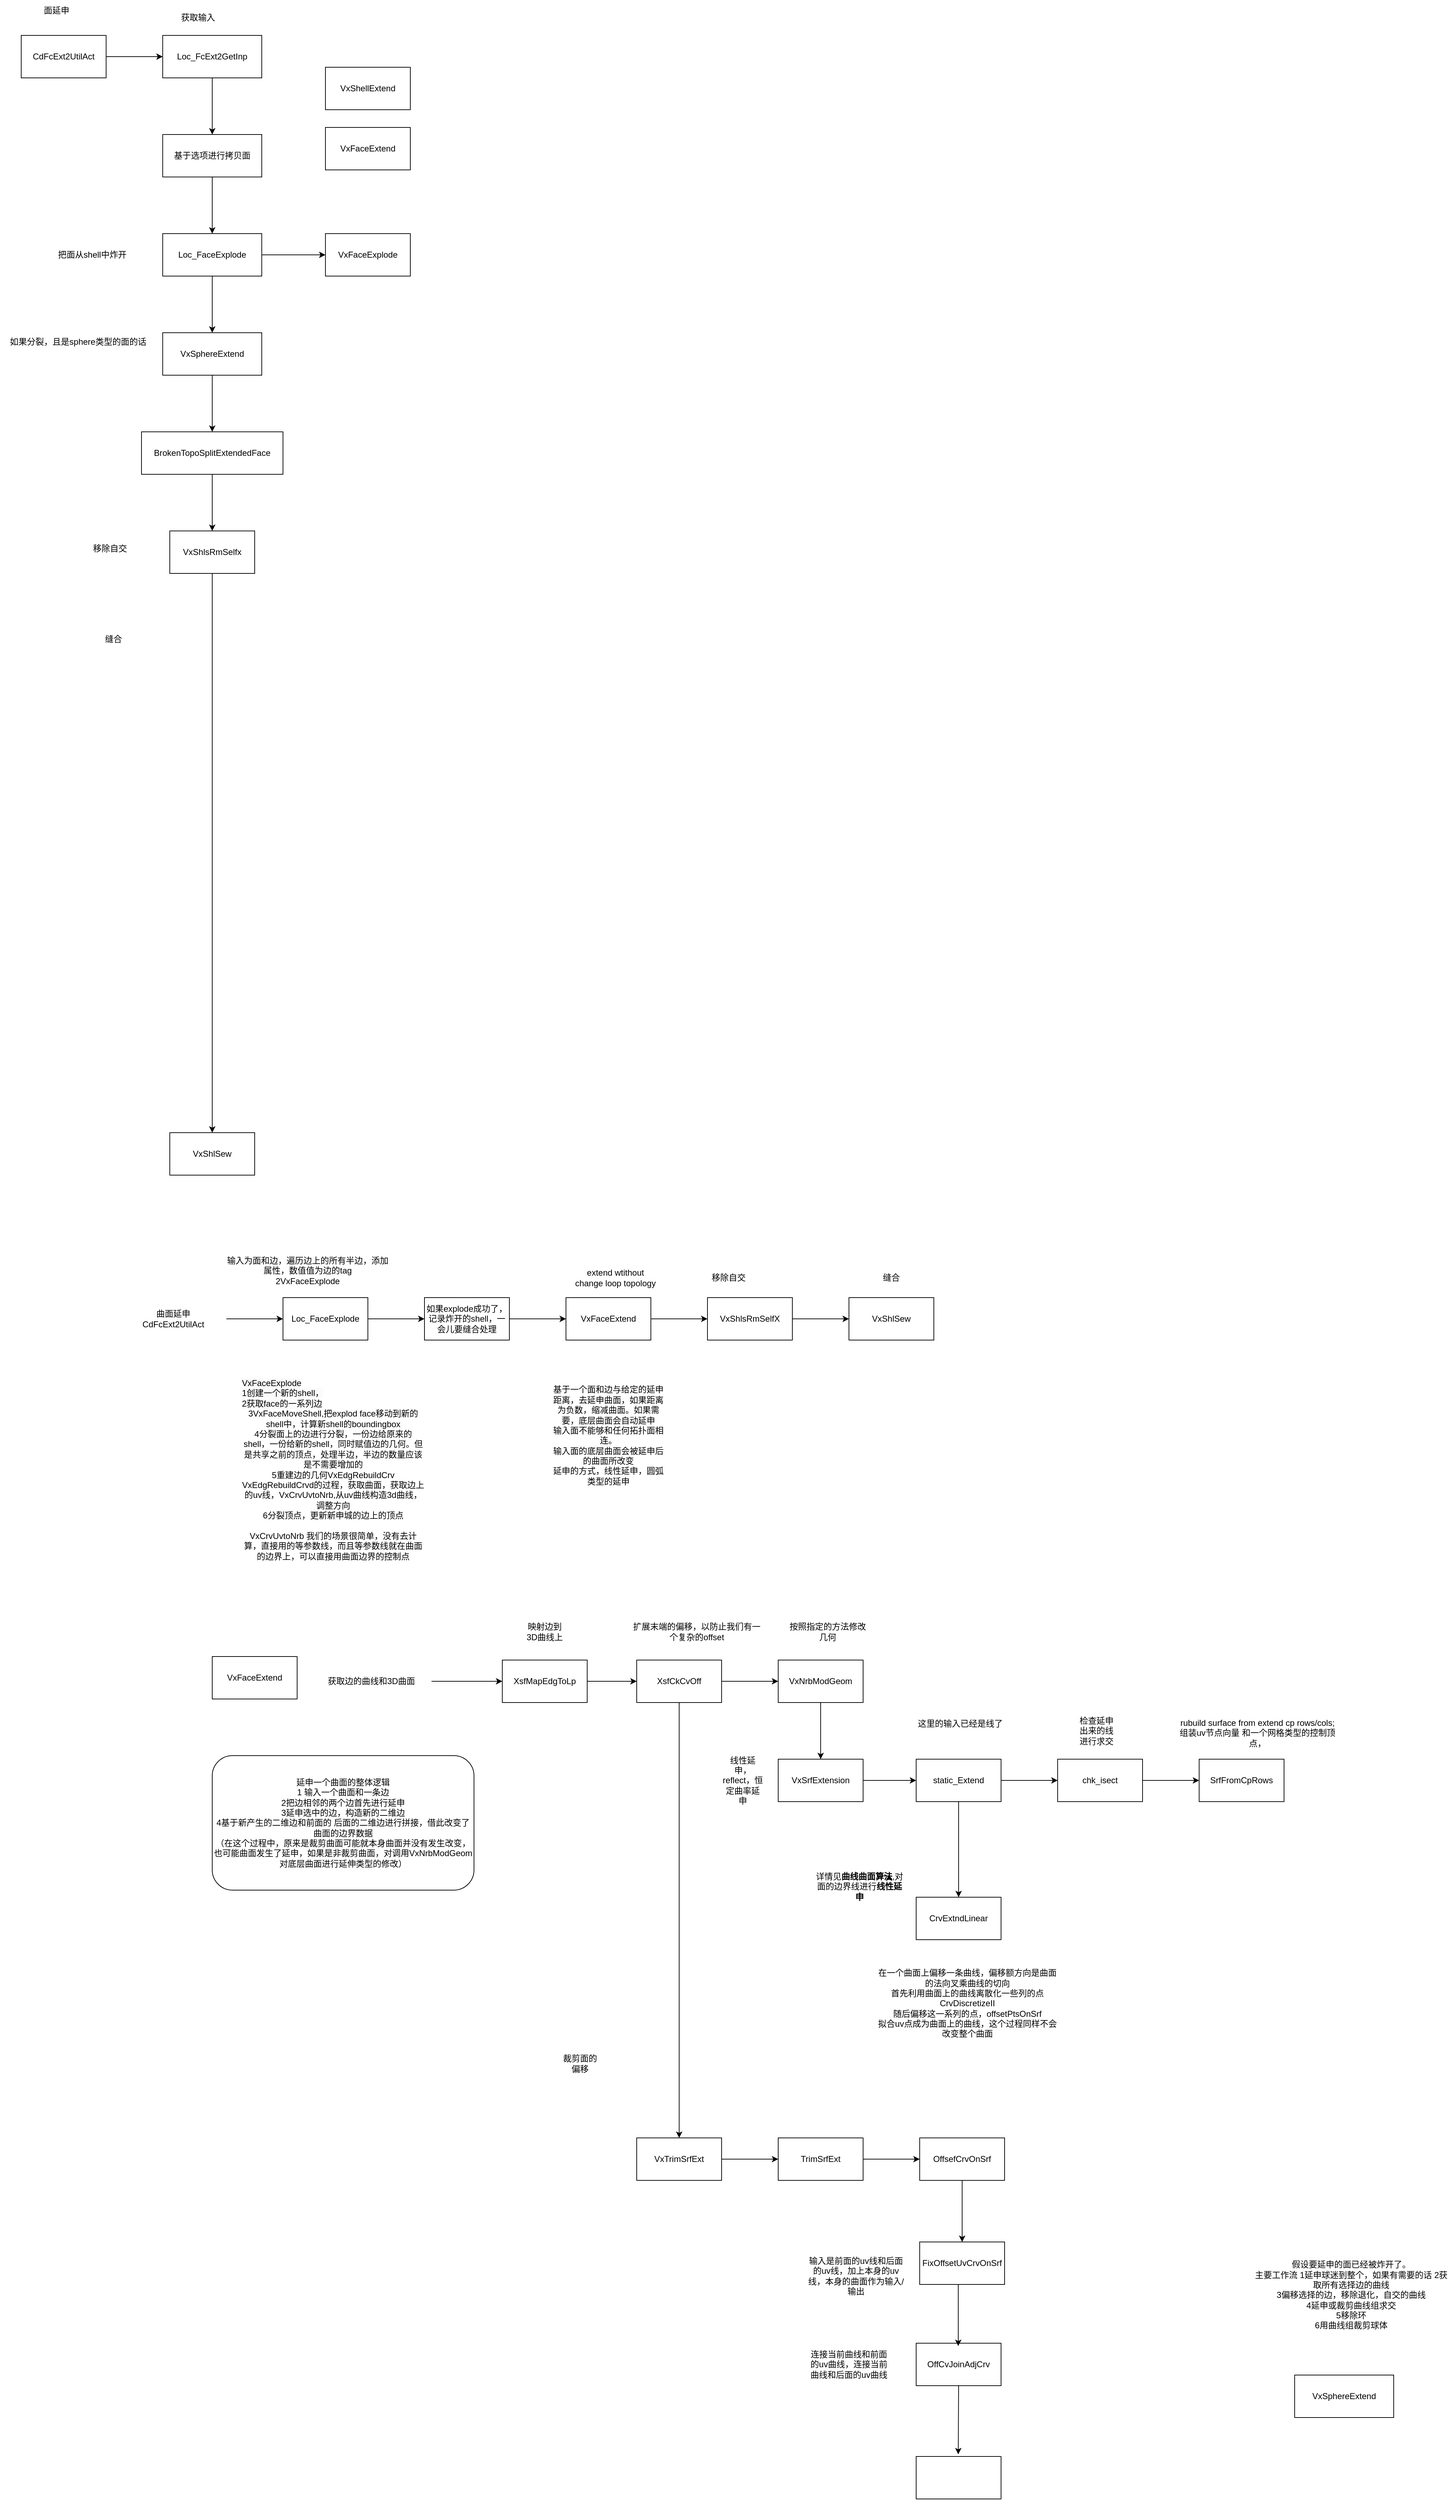 <mxfile version="26.1.1">
  <diagram name="第 1 页" id="YE1NN4_8z4oJuWLOnsad">
    <mxGraphModel dx="930" dy="657" grid="1" gridSize="10" guides="1" tooltips="1" connect="1" arrows="1" fold="1" page="1" pageScale="1" pageWidth="827" pageHeight="1169" math="0" shadow="0">
      <root>
        <mxCell id="0" />
        <mxCell id="1" parent="0" />
        <mxCell id="noKRLqwYjJ5FsBkZodus-4" value="" style="edgeStyle=orthogonalEdgeStyle;rounded=0;orthogonalLoop=1;jettySize=auto;html=1;" parent="1" source="noKRLqwYjJ5FsBkZodus-1" target="noKRLqwYjJ5FsBkZodus-3" edge="1">
          <mxGeometry relative="1" as="geometry" />
        </mxCell>
        <mxCell id="noKRLqwYjJ5FsBkZodus-1" value="CdFcExt2UtilAct" style="rounded=0;whiteSpace=wrap;html=1;" parent="1" vertex="1">
          <mxGeometry x="230" y="510" width="120" height="60" as="geometry" />
        </mxCell>
        <mxCell id="noKRLqwYjJ5FsBkZodus-2" value="面延申" style="text;html=1;align=center;verticalAlign=middle;whiteSpace=wrap;rounded=0;" parent="1" vertex="1">
          <mxGeometry x="250" y="460" width="60" height="30" as="geometry" />
        </mxCell>
        <mxCell id="noKRLqwYjJ5FsBkZodus-7" value="" style="edgeStyle=orthogonalEdgeStyle;rounded=0;orthogonalLoop=1;jettySize=auto;html=1;" parent="1" source="noKRLqwYjJ5FsBkZodus-3" target="noKRLqwYjJ5FsBkZodus-6" edge="1">
          <mxGeometry relative="1" as="geometry" />
        </mxCell>
        <mxCell id="noKRLqwYjJ5FsBkZodus-3" value="Loc_FcExt2GetInp" style="rounded=0;whiteSpace=wrap;html=1;" parent="1" vertex="1">
          <mxGeometry x="430" y="510" width="140" height="60" as="geometry" />
        </mxCell>
        <mxCell id="noKRLqwYjJ5FsBkZodus-5" value="获取输入" style="text;html=1;align=center;verticalAlign=middle;whiteSpace=wrap;rounded=0;" parent="1" vertex="1">
          <mxGeometry x="450" y="470" width="60" height="30" as="geometry" />
        </mxCell>
        <mxCell id="noKRLqwYjJ5FsBkZodus-9" value="" style="edgeStyle=orthogonalEdgeStyle;rounded=0;orthogonalLoop=1;jettySize=auto;html=1;" parent="1" source="noKRLqwYjJ5FsBkZodus-6" target="noKRLqwYjJ5FsBkZodus-8" edge="1">
          <mxGeometry relative="1" as="geometry" />
        </mxCell>
        <mxCell id="noKRLqwYjJ5FsBkZodus-6" value="基于选项进行拷贝面" style="rounded=0;whiteSpace=wrap;html=1;" parent="1" vertex="1">
          <mxGeometry x="430" y="650" width="140" height="60" as="geometry" />
        </mxCell>
        <mxCell id="1p5-gOFzWiG01Fi2R5Ht-2" value="" style="edgeStyle=orthogonalEdgeStyle;rounded=0;orthogonalLoop=1;jettySize=auto;html=1;" parent="1" source="noKRLqwYjJ5FsBkZodus-8" target="1p5-gOFzWiG01Fi2R5Ht-1" edge="1">
          <mxGeometry relative="1" as="geometry" />
        </mxCell>
        <mxCell id="1p5-gOFzWiG01Fi2R5Ht-13" value="" style="edgeStyle=orthogonalEdgeStyle;rounded=0;orthogonalLoop=1;jettySize=auto;html=1;" parent="1" source="noKRLqwYjJ5FsBkZodus-8" target="1p5-gOFzWiG01Fi2R5Ht-12" edge="1">
          <mxGeometry relative="1" as="geometry" />
        </mxCell>
        <mxCell id="noKRLqwYjJ5FsBkZodus-8" value="Loc_FaceExplode" style="rounded=0;whiteSpace=wrap;html=1;" parent="1" vertex="1">
          <mxGeometry x="430" y="790" width="140" height="60" as="geometry" />
        </mxCell>
        <mxCell id="noKRLqwYjJ5FsBkZodus-10" value="把面从shell中炸开" style="text;html=1;align=center;verticalAlign=middle;resizable=0;points=[];autosize=1;strokeColor=none;fillColor=none;" parent="1" vertex="1">
          <mxGeometry x="270" y="805" width="120" height="30" as="geometry" />
        </mxCell>
        <mxCell id="noKRLqwYjJ5FsBkZodus-11" value="VxShellExtend" style="whiteSpace=wrap;html=1;" parent="1" vertex="1">
          <mxGeometry x="660" y="555" width="120" height="60" as="geometry" />
        </mxCell>
        <mxCell id="noKRLqwYjJ5FsBkZodus-12" value="VxFaceExtend" style="whiteSpace=wrap;html=1;" parent="1" vertex="1">
          <mxGeometry x="660" y="640" width="120" height="60" as="geometry" />
        </mxCell>
        <mxCell id="1p5-gOFzWiG01Fi2R5Ht-4" value="" style="edgeStyle=orthogonalEdgeStyle;rounded=0;orthogonalLoop=1;jettySize=auto;html=1;" parent="1" source="1p5-gOFzWiG01Fi2R5Ht-1" target="1p5-gOFzWiG01Fi2R5Ht-3" edge="1">
          <mxGeometry relative="1" as="geometry" />
        </mxCell>
        <mxCell id="1p5-gOFzWiG01Fi2R5Ht-1" value="VxSphereExtend" style="rounded=0;whiteSpace=wrap;html=1;" parent="1" vertex="1">
          <mxGeometry x="430" y="930" width="140" height="60" as="geometry" />
        </mxCell>
        <mxCell id="1p5-gOFzWiG01Fi2R5Ht-6" value="" style="edgeStyle=orthogonalEdgeStyle;rounded=0;orthogonalLoop=1;jettySize=auto;html=1;" parent="1" source="1p5-gOFzWiG01Fi2R5Ht-3" target="1p5-gOFzWiG01Fi2R5Ht-5" edge="1">
          <mxGeometry relative="1" as="geometry" />
        </mxCell>
        <mxCell id="1p5-gOFzWiG01Fi2R5Ht-3" value="BrokenTopoSplitExtendedFace" style="rounded=0;whiteSpace=wrap;html=1;" parent="1" vertex="1">
          <mxGeometry x="400" y="1070" width="200" height="60" as="geometry" />
        </mxCell>
        <mxCell id="1p5-gOFzWiG01Fi2R5Ht-9" value="" style="edgeStyle=orthogonalEdgeStyle;rounded=0;orthogonalLoop=1;jettySize=auto;html=1;" parent="1" source="1p5-gOFzWiG01Fi2R5Ht-5" target="1p5-gOFzWiG01Fi2R5Ht-8" edge="1">
          <mxGeometry relative="1" as="geometry" />
        </mxCell>
        <mxCell id="1p5-gOFzWiG01Fi2R5Ht-5" value="VxShlsRmSelfx" style="rounded=0;whiteSpace=wrap;html=1;" parent="1" vertex="1">
          <mxGeometry x="440" y="1210" width="120" height="60" as="geometry" />
        </mxCell>
        <mxCell id="1p5-gOFzWiG01Fi2R5Ht-7" value="移除自交" style="text;html=1;align=center;verticalAlign=middle;resizable=0;points=[];autosize=1;strokeColor=none;fillColor=none;" parent="1" vertex="1">
          <mxGeometry x="320" y="1220" width="70" height="30" as="geometry" />
        </mxCell>
        <mxCell id="1p5-gOFzWiG01Fi2R5Ht-8" value="VxShlSew" style="rounded=0;whiteSpace=wrap;html=1;" parent="1" vertex="1">
          <mxGeometry x="440" y="2060" width="120" height="60" as="geometry" />
        </mxCell>
        <mxCell id="1p5-gOFzWiG01Fi2R5Ht-10" value="缝合" style="text;html=1;align=center;verticalAlign=middle;resizable=0;points=[];autosize=1;strokeColor=none;fillColor=none;" parent="1" vertex="1">
          <mxGeometry x="335" y="1348" width="50" height="30" as="geometry" />
        </mxCell>
        <mxCell id="1p5-gOFzWiG01Fi2R5Ht-11" value="如果分裂，且是sphere类型的面的话" style="text;html=1;align=center;verticalAlign=middle;resizable=0;points=[];autosize=1;strokeColor=none;fillColor=none;" parent="1" vertex="1">
          <mxGeometry x="200" y="928" width="220" height="30" as="geometry" />
        </mxCell>
        <mxCell id="1p5-gOFzWiG01Fi2R5Ht-12" value="VxFaceExplode" style="whiteSpace=wrap;html=1;rounded=0;" parent="1" vertex="1">
          <mxGeometry x="660" y="790" width="120" height="60" as="geometry" />
        </mxCell>
        <mxCell id="1p5-gOFzWiG01Fi2R5Ht-14" value="" style="edgeStyle=orthogonalEdgeStyle;rounded=0;orthogonalLoop=1;jettySize=auto;html=1;" parent="1" source="1p5-gOFzWiG01Fi2R5Ht-15" target="1p5-gOFzWiG01Fi2R5Ht-18" edge="1">
          <mxGeometry relative="1" as="geometry" />
        </mxCell>
        <mxCell id="1p5-gOFzWiG01Fi2R5Ht-15" value="曲面延申&lt;div&gt;CdFcExt2UtilAct&lt;/div&gt;" style="text;html=1;align=center;verticalAlign=middle;whiteSpace=wrap;rounded=0;" parent="1" vertex="1">
          <mxGeometry x="370" y="2308" width="150" height="30" as="geometry" />
        </mxCell>
        <mxCell id="1p5-gOFzWiG01Fi2R5Ht-17" value="" style="edgeStyle=orthogonalEdgeStyle;rounded=0;orthogonalLoop=1;jettySize=auto;html=1;" parent="1" source="1p5-gOFzWiG01Fi2R5Ht-18" target="1p5-gOFzWiG01Fi2R5Ht-22" edge="1">
          <mxGeometry relative="1" as="geometry" />
        </mxCell>
        <mxCell id="1p5-gOFzWiG01Fi2R5Ht-18" value="Loc_FaceExplode" style="whiteSpace=wrap;html=1;" parent="1" vertex="1">
          <mxGeometry x="600" y="2293" width="120" height="60" as="geometry" />
        </mxCell>
        <mxCell id="1p5-gOFzWiG01Fi2R5Ht-19" value="输入为面和边，遍历边上的所有半边，添加属性，数值值为边的tag&lt;div&gt;2VxFaceExplode&lt;/div&gt;" style="text;html=1;align=center;verticalAlign=middle;whiteSpace=wrap;rounded=0;" parent="1" vertex="1">
          <mxGeometry x="520" y="2240" width="230" height="30" as="geometry" />
        </mxCell>
        <mxCell id="1p5-gOFzWiG01Fi2R5Ht-20" value="&lt;span style=&quot;color: rgb(0, 0, 0); font-family: Helvetica; font-size: 12px; font-style: normal; font-variant-ligatures: normal; font-variant-caps: normal; font-weight: 400; letter-spacing: normal; orphans: 2; text-align: center; text-indent: 0px; text-transform: none; widows: 2; word-spacing: 0px; -webkit-text-stroke-width: 0px; white-space: normal; background-color: rgb(251, 251, 251); text-decoration-thickness: initial; text-decoration-style: initial; text-decoration-color: initial; float: none; display: inline !important;&quot;&gt;VxFaceExplode&lt;/span&gt;&lt;div&gt;&lt;span style=&quot;color: rgb(0, 0, 0); font-family: Helvetica; font-size: 12px; font-style: normal; font-variant-ligatures: normal; font-variant-caps: normal; font-weight: 400; letter-spacing: normal; orphans: 2; text-align: center; text-indent: 0px; text-transform: none; widows: 2; word-spacing: 0px; -webkit-text-stroke-width: 0px; white-space: normal; background-color: rgb(251, 251, 251); text-decoration-thickness: initial; text-decoration-style: initial; text-decoration-color: initial; float: none; display: inline !important;&quot;&gt;1创建一个新的shell，&lt;/span&gt;&lt;/div&gt;&lt;div&gt;&lt;span style=&quot;color: rgb(0, 0, 0); font-family: Helvetica; font-size: 12px; font-style: normal; font-variant-ligatures: normal; font-variant-caps: normal; font-weight: 400; letter-spacing: normal; orphans: 2; text-align: center; text-indent: 0px; text-transform: none; widows: 2; word-spacing: 0px; -webkit-text-stroke-width: 0px; white-space: normal; background-color: rgb(251, 251, 251); text-decoration-thickness: initial; text-decoration-style: initial; text-decoration-color: initial; float: none; display: inline !important;&quot;&gt;2获取face的一系列边&lt;/span&gt;&lt;/div&gt;&lt;div style=&quot;text-align: center;&quot;&gt;3VxFaceMoveShell,把explod face移动到新的shell中，计算新shell的boundingbox&lt;/div&gt;&lt;div style=&quot;text-align: center;&quot;&gt;4分裂面上的边进行分裂，一份边给原来的shell，一份给新的shell，同时赋值边的几何。但是共享之前的顶点，处理半边，半边的数量应该是不需要增加的&lt;/div&gt;&lt;div style=&quot;text-align: center;&quot;&gt;5重建边的几何VxEdgRebuildCrv&lt;/div&gt;&lt;div style=&quot;text-align: center;&quot;&gt;VxEdgRebuildCrvd的过程，获取曲面，获取边上的uv线，VxCrvUvtoNrb,从uv曲线构造3d曲线，调整方向&lt;/div&gt;&lt;div style=&quot;text-align: center;&quot;&gt;6分裂顶点，更新新申城的边上的顶点&lt;/div&gt;&lt;div style=&quot;text-align: center;&quot;&gt;&lt;br&gt;&lt;/div&gt;&lt;div style=&quot;text-align: center;&quot;&gt;VxCrvUvtoNrb 我们的场景很简单，没有去计算，直接用的等参数线，而且等参数线就在曲面的边界上，可以直接用曲面边界的控制点&lt;/div&gt;" style="text;whiteSpace=wrap;html=1;fillColor=default;" parent="1" vertex="1">
          <mxGeometry x="540" y="2400" width="260" height="260" as="geometry" />
        </mxCell>
        <mxCell id="1p5-gOFzWiG01Fi2R5Ht-21" value="" style="edgeStyle=orthogonalEdgeStyle;rounded=0;orthogonalLoop=1;jettySize=auto;html=1;" parent="1" source="1p5-gOFzWiG01Fi2R5Ht-22" target="1p5-gOFzWiG01Fi2R5Ht-24" edge="1">
          <mxGeometry relative="1" as="geometry" />
        </mxCell>
        <mxCell id="1p5-gOFzWiG01Fi2R5Ht-22" value="如果explode成功了，记录炸开的shell，一会儿要缝合处理" style="whiteSpace=wrap;html=1;" parent="1" vertex="1">
          <mxGeometry x="800" y="2293" width="120" height="60" as="geometry" />
        </mxCell>
        <mxCell id="1p5-gOFzWiG01Fi2R5Ht-23" value="" style="edgeStyle=orthogonalEdgeStyle;rounded=0;orthogonalLoop=1;jettySize=auto;html=1;" parent="1" source="1p5-gOFzWiG01Fi2R5Ht-24" target="1p5-gOFzWiG01Fi2R5Ht-28" edge="1">
          <mxGeometry relative="1" as="geometry" />
        </mxCell>
        <mxCell id="1p5-gOFzWiG01Fi2R5Ht-24" value="VxFaceExtend" style="whiteSpace=wrap;html=1;" parent="1" vertex="1">
          <mxGeometry x="1000" y="2293" width="120" height="60" as="geometry" />
        </mxCell>
        <mxCell id="1p5-gOFzWiG01Fi2R5Ht-25" value="extend wtithout change loop topology" style="text;html=1;align=center;verticalAlign=middle;whiteSpace=wrap;rounded=0;" parent="1" vertex="1">
          <mxGeometry x="1010" y="2250" width="120" height="30" as="geometry" />
        </mxCell>
        <mxCell id="1p5-gOFzWiG01Fi2R5Ht-26" value="基于一个面和边与给定的延申距离，去延申曲面，如果距离为负数，缩减曲面。如果需要，底层曲面会自动延申&lt;div&gt;输入面不能够和任何拓扑面相连。&lt;/div&gt;&lt;div&gt;输入面的底层曲面会被延申后的曲面所改变&lt;/div&gt;&lt;div&gt;延申的方式，线性延申，圆弧类型的延申&lt;/div&gt;&lt;div&gt;&lt;br&gt;&lt;/div&gt;" style="text;html=1;align=center;verticalAlign=middle;whiteSpace=wrap;rounded=0;fillColor=default;" parent="1" vertex="1">
          <mxGeometry x="980" y="2420" width="160" height="150" as="geometry" />
        </mxCell>
        <mxCell id="1p5-gOFzWiG01Fi2R5Ht-27" value="" style="edgeStyle=orthogonalEdgeStyle;rounded=0;orthogonalLoop=1;jettySize=auto;html=1;" parent="1" source="1p5-gOFzWiG01Fi2R5Ht-28" target="1p5-gOFzWiG01Fi2R5Ht-30" edge="1">
          <mxGeometry relative="1" as="geometry" />
        </mxCell>
        <mxCell id="1p5-gOFzWiG01Fi2R5Ht-28" value="VxShlsRmSelfX" style="whiteSpace=wrap;html=1;" parent="1" vertex="1">
          <mxGeometry x="1200" y="2293" width="120" height="60" as="geometry" />
        </mxCell>
        <mxCell id="1p5-gOFzWiG01Fi2R5Ht-29" value="移除自交" style="text;html=1;align=center;verticalAlign=middle;whiteSpace=wrap;rounded=0;" parent="1" vertex="1">
          <mxGeometry x="1200" y="2250" width="60" height="30" as="geometry" />
        </mxCell>
        <mxCell id="1p5-gOFzWiG01Fi2R5Ht-30" value="VxShlSew" style="whiteSpace=wrap;html=1;" parent="1" vertex="1">
          <mxGeometry x="1400" y="2293" width="120" height="60" as="geometry" />
        </mxCell>
        <mxCell id="1p5-gOFzWiG01Fi2R5Ht-31" value="缝合" style="text;html=1;align=center;verticalAlign=middle;whiteSpace=wrap;rounded=0;" parent="1" vertex="1">
          <mxGeometry x="1430" y="2250" width="60" height="30" as="geometry" />
        </mxCell>
        <mxCell id="1p5-gOFzWiG01Fi2R5Ht-32" value="VxFaceExtend" style="whiteSpace=wrap;html=1;" parent="1" vertex="1">
          <mxGeometry x="500" y="2800" width="120" height="60" as="geometry" />
        </mxCell>
        <mxCell id="1p5-gOFzWiG01Fi2R5Ht-33" value="" style="edgeStyle=orthogonalEdgeStyle;rounded=0;orthogonalLoop=1;jettySize=auto;html=1;" parent="1" source="1p5-gOFzWiG01Fi2R5Ht-34" target="1p5-gOFzWiG01Fi2R5Ht-36" edge="1">
          <mxGeometry relative="1" as="geometry" />
        </mxCell>
        <mxCell id="1p5-gOFzWiG01Fi2R5Ht-34" value="获取边的曲线和3D曲面" style="text;html=1;align=center;verticalAlign=middle;whiteSpace=wrap;rounded=0;" parent="1" vertex="1">
          <mxGeometry x="640" y="2820" width="170" height="30" as="geometry" />
        </mxCell>
        <mxCell id="1p5-gOFzWiG01Fi2R5Ht-35" value="" style="edgeStyle=orthogonalEdgeStyle;rounded=0;orthogonalLoop=1;jettySize=auto;html=1;" parent="1" source="1p5-gOFzWiG01Fi2R5Ht-36" target="1p5-gOFzWiG01Fi2R5Ht-40" edge="1">
          <mxGeometry relative="1" as="geometry" />
        </mxCell>
        <mxCell id="1p5-gOFzWiG01Fi2R5Ht-36" value="XsfMapEdgToLp" style="rounded=0;whiteSpace=wrap;html=1;" parent="1" vertex="1">
          <mxGeometry x="910" y="2805" width="120" height="60" as="geometry" />
        </mxCell>
        <mxCell id="1p5-gOFzWiG01Fi2R5Ht-37" value="映射边到3D曲线上" style="text;html=1;align=center;verticalAlign=middle;whiteSpace=wrap;rounded=0;" parent="1" vertex="1">
          <mxGeometry x="940" y="2750" width="60" height="30" as="geometry" />
        </mxCell>
        <mxCell id="1p5-gOFzWiG01Fi2R5Ht-38" value="" style="edgeStyle=orthogonalEdgeStyle;rounded=0;orthogonalLoop=1;jettySize=auto;html=1;" parent="1" source="1p5-gOFzWiG01Fi2R5Ht-40" target="1p5-gOFzWiG01Fi2R5Ht-43" edge="1">
          <mxGeometry relative="1" as="geometry" />
        </mxCell>
        <mxCell id="1p5-gOFzWiG01Fi2R5Ht-39" value="" style="edgeStyle=orthogonalEdgeStyle;rounded=0;orthogonalLoop=1;jettySize=auto;html=1;" parent="1" source="1p5-gOFzWiG01Fi2R5Ht-40" target="1p5-gOFzWiG01Fi2R5Ht-59" edge="1">
          <mxGeometry relative="1" as="geometry" />
        </mxCell>
        <mxCell id="1p5-gOFzWiG01Fi2R5Ht-40" value="XsfCkCvOff" style="rounded=0;whiteSpace=wrap;html=1;" parent="1" vertex="1">
          <mxGeometry x="1100" y="2805" width="120" height="60" as="geometry" />
        </mxCell>
        <mxCell id="1p5-gOFzWiG01Fi2R5Ht-41" value="扩展末端的偏移，以防止我们有一个复杂的offset" style="text;html=1;align=center;verticalAlign=middle;whiteSpace=wrap;rounded=0;" parent="1" vertex="1">
          <mxGeometry x="1090" y="2750" width="190" height="30" as="geometry" />
        </mxCell>
        <mxCell id="1p5-gOFzWiG01Fi2R5Ht-42" value="" style="edgeStyle=orthogonalEdgeStyle;rounded=0;orthogonalLoop=1;jettySize=auto;html=1;" parent="1" source="1p5-gOFzWiG01Fi2R5Ht-43" target="1p5-gOFzWiG01Fi2R5Ht-46" edge="1">
          <mxGeometry relative="1" as="geometry" />
        </mxCell>
        <mxCell id="1p5-gOFzWiG01Fi2R5Ht-43" value="VxNrbModGeom" style="whiteSpace=wrap;html=1;rounded=0;" parent="1" vertex="1">
          <mxGeometry x="1300" y="2805" width="120" height="60" as="geometry" />
        </mxCell>
        <mxCell id="1p5-gOFzWiG01Fi2R5Ht-44" value="按照指定的方法修改几何" style="text;html=1;align=center;verticalAlign=middle;whiteSpace=wrap;rounded=0;" parent="1" vertex="1">
          <mxGeometry x="1310" y="2750" width="120" height="30" as="geometry" />
        </mxCell>
        <mxCell id="1p5-gOFzWiG01Fi2R5Ht-45" value="" style="edgeStyle=orthogonalEdgeStyle;rounded=0;orthogonalLoop=1;jettySize=auto;html=1;" parent="1" source="1p5-gOFzWiG01Fi2R5Ht-46" target="1p5-gOFzWiG01Fi2R5Ht-50" edge="1">
          <mxGeometry relative="1" as="geometry" />
        </mxCell>
        <mxCell id="1p5-gOFzWiG01Fi2R5Ht-46" value="VxSrfExtension" style="rounded=0;whiteSpace=wrap;html=1;" parent="1" vertex="1">
          <mxGeometry x="1300" y="2945" width="120" height="60" as="geometry" />
        </mxCell>
        <mxCell id="1p5-gOFzWiG01Fi2R5Ht-47" value="线性延申，reflect，恒定曲率延申" style="text;html=1;align=center;verticalAlign=middle;whiteSpace=wrap;rounded=0;" parent="1" vertex="1">
          <mxGeometry x="1220" y="2960" width="60" height="30" as="geometry" />
        </mxCell>
        <mxCell id="1p5-gOFzWiG01Fi2R5Ht-48" value="" style="edgeStyle=orthogonalEdgeStyle;rounded=0;orthogonalLoop=1;jettySize=auto;html=1;" parent="1" source="1p5-gOFzWiG01Fi2R5Ht-50" target="1p5-gOFzWiG01Fi2R5Ht-51" edge="1">
          <mxGeometry relative="1" as="geometry" />
        </mxCell>
        <mxCell id="1p5-gOFzWiG01Fi2R5Ht-49" value="" style="edgeStyle=orthogonalEdgeStyle;rounded=0;orthogonalLoop=1;jettySize=auto;html=1;" parent="1" source="1p5-gOFzWiG01Fi2R5Ht-50" target="1p5-gOFzWiG01Fi2R5Ht-54" edge="1">
          <mxGeometry relative="1" as="geometry" />
        </mxCell>
        <mxCell id="1p5-gOFzWiG01Fi2R5Ht-50" value="static_Extend" style="rounded=0;whiteSpace=wrap;html=1;" parent="1" vertex="1">
          <mxGeometry x="1495" y="2945" width="120" height="60" as="geometry" />
        </mxCell>
        <mxCell id="1p5-gOFzWiG01Fi2R5Ht-51" value="CrvExtndLinear" style="whiteSpace=wrap;html=1;rounded=0;" parent="1" vertex="1">
          <mxGeometry x="1495" y="3140" width="120" height="60" as="geometry" />
        </mxCell>
        <mxCell id="1p5-gOFzWiG01Fi2R5Ht-52" value="详情见&lt;b&gt;曲线曲面算法&lt;/b&gt;,对面的边界线进行&lt;b&gt;线性延申&lt;/b&gt;" style="text;html=1;align=center;verticalAlign=middle;whiteSpace=wrap;rounded=0;" parent="1" vertex="1">
          <mxGeometry x="1350" y="3110" width="130" height="30" as="geometry" />
        </mxCell>
        <mxCell id="1p5-gOFzWiG01Fi2R5Ht-53" value="" style="edgeStyle=orthogonalEdgeStyle;rounded=0;orthogonalLoop=1;jettySize=auto;html=1;" parent="1" source="1p5-gOFzWiG01Fi2R5Ht-54" target="1p5-gOFzWiG01Fi2R5Ht-56" edge="1">
          <mxGeometry relative="1" as="geometry" />
        </mxCell>
        <mxCell id="1p5-gOFzWiG01Fi2R5Ht-54" value="chk_isect" style="whiteSpace=wrap;html=1;rounded=0;" parent="1" vertex="1">
          <mxGeometry x="1695" y="2945" width="120" height="60" as="geometry" />
        </mxCell>
        <mxCell id="1p5-gOFzWiG01Fi2R5Ht-55" value="检查延申出来的线进行求交" style="text;html=1;align=center;verticalAlign=middle;whiteSpace=wrap;rounded=0;" parent="1" vertex="1">
          <mxGeometry x="1720" y="2890" width="60" height="30" as="geometry" />
        </mxCell>
        <mxCell id="1p5-gOFzWiG01Fi2R5Ht-56" value="SrfFromCpRows" style="whiteSpace=wrap;html=1;rounded=0;" parent="1" vertex="1">
          <mxGeometry x="1895" y="2945" width="120" height="60" as="geometry" />
        </mxCell>
        <mxCell id="1p5-gOFzWiG01Fi2R5Ht-57" value="rubuild surface from extend cp rows/cols;&lt;div&gt;组装uv节点向量 和一个网格类型的控制顶点，&lt;/div&gt;" style="text;html=1;align=center;verticalAlign=middle;whiteSpace=wrap;rounded=0;" parent="1" vertex="1">
          <mxGeometry x="1860" y="2893" width="235" height="30" as="geometry" />
        </mxCell>
        <mxCell id="1p5-gOFzWiG01Fi2R5Ht-58" value="" style="edgeStyle=orthogonalEdgeStyle;rounded=0;orthogonalLoop=1;jettySize=auto;html=1;" parent="1" source="1p5-gOFzWiG01Fi2R5Ht-59" target="1p5-gOFzWiG01Fi2R5Ht-62" edge="1">
          <mxGeometry relative="1" as="geometry" />
        </mxCell>
        <mxCell id="1p5-gOFzWiG01Fi2R5Ht-59" value="VxTrimSrfExt" style="rounded=0;whiteSpace=wrap;html=1;" parent="1" vertex="1">
          <mxGeometry x="1100" y="3480" width="120" height="60" as="geometry" />
        </mxCell>
        <mxCell id="1p5-gOFzWiG01Fi2R5Ht-60" value="裁剪面的偏移" style="text;html=1;align=center;verticalAlign=middle;whiteSpace=wrap;rounded=0;" parent="1" vertex="1">
          <mxGeometry x="990" y="3360" width="60" height="30" as="geometry" />
        </mxCell>
        <mxCell id="1p5-gOFzWiG01Fi2R5Ht-61" value="" style="edgeStyle=orthogonalEdgeStyle;rounded=0;orthogonalLoop=1;jettySize=auto;html=1;" parent="1" source="1p5-gOFzWiG01Fi2R5Ht-62" target="1p5-gOFzWiG01Fi2R5Ht-63" edge="1">
          <mxGeometry relative="1" as="geometry" />
        </mxCell>
        <mxCell id="1p5-gOFzWiG01Fi2R5Ht-62" value="TrimSrfExt" style="whiteSpace=wrap;html=1;rounded=0;" parent="1" vertex="1">
          <mxGeometry x="1300" y="3480" width="120" height="60" as="geometry" />
        </mxCell>
        <mxCell id="1p5-gOFzWiG01Fi2R5Ht-63" value="OffsefCrvOnSrf" style="whiteSpace=wrap;html=1;rounded=0;" parent="1" vertex="1">
          <mxGeometry x="1500" y="3480" width="120" height="60" as="geometry" />
        </mxCell>
        <mxCell id="1p5-gOFzWiG01Fi2R5Ht-64" value="在一个曲面上偏移一条曲线，偏移额方向是曲面的法向叉乘曲线的切向&lt;div&gt;首先利用曲面上的曲线离散化一些列的点CrvDiscretizeII&lt;/div&gt;&lt;div&gt;随后偏移这一系列的点，offsetPtsOnSrf&lt;/div&gt;&lt;div&gt;拟合uv点成为曲面上的曲线，这个过程同样不会改变整个曲面&lt;/div&gt;" style="text;html=1;align=center;verticalAlign=middle;whiteSpace=wrap;rounded=0;" parent="1" vertex="1">
          <mxGeometry x="1440" y="3240" width="255" height="100" as="geometry" />
        </mxCell>
        <mxCell id="1p5-gOFzWiG01Fi2R5Ht-65" value="" style="endArrow=classic;html=1;rounded=0;entryX=0.5;entryY=0;entryDx=0;entryDy=0;" parent="1" target="1p5-gOFzWiG01Fi2R5Ht-66" edge="1">
          <mxGeometry width="50" height="50" relative="1" as="geometry">
            <mxPoint x="1560" y="3540" as="sourcePoint" />
            <mxPoint x="1550" y="3620" as="targetPoint" />
          </mxGeometry>
        </mxCell>
        <mxCell id="1p5-gOFzWiG01Fi2R5Ht-66" value="FixOffsetUvCrvOnSrf" style="rounded=0;whiteSpace=wrap;html=1;" parent="1" vertex="1">
          <mxGeometry x="1500" y="3627" width="120" height="60" as="geometry" />
        </mxCell>
        <mxCell id="1p5-gOFzWiG01Fi2R5Ht-67" value="输入是前面的uv线和后面的uv线，加上本身的uv线，本身的曲面作为输入/输出" style="text;html=1;align=center;verticalAlign=middle;whiteSpace=wrap;rounded=0;" parent="1" vertex="1">
          <mxGeometry x="1340" y="3650" width="140" height="50" as="geometry" />
        </mxCell>
        <mxCell id="1p5-gOFzWiG01Fi2R5Ht-68" value="OffCvJoinAdjCrv" style="rounded=0;whiteSpace=wrap;html=1;" parent="1" vertex="1">
          <mxGeometry x="1495" y="3770" width="120" height="60" as="geometry" />
        </mxCell>
        <mxCell id="1p5-gOFzWiG01Fi2R5Ht-69" value="" style="rounded=0;whiteSpace=wrap;html=1;" parent="1" vertex="1">
          <mxGeometry x="1495" y="3930" width="120" height="60" as="geometry" />
        </mxCell>
        <mxCell id="1p5-gOFzWiG01Fi2R5Ht-70" value="" style="endArrow=classic;html=1;rounded=0;entryX=0.5;entryY=0;entryDx=0;entryDy=0;" parent="1" edge="1">
          <mxGeometry width="50" height="50" relative="1" as="geometry">
            <mxPoint x="1554.5" y="3687" as="sourcePoint" />
            <mxPoint x="1554.5" y="3774" as="targetPoint" />
          </mxGeometry>
        </mxCell>
        <mxCell id="1p5-gOFzWiG01Fi2R5Ht-71" value="" style="endArrow=classic;html=1;rounded=0;entryX=0.5;entryY=0;entryDx=0;entryDy=0;exitX=0.5;exitY=1;exitDx=0;exitDy=0;" parent="1" source="1p5-gOFzWiG01Fi2R5Ht-68" edge="1">
          <mxGeometry width="50" height="50" relative="1" as="geometry">
            <mxPoint x="1554.5" y="3840" as="sourcePoint" />
            <mxPoint x="1554.5" y="3927" as="targetPoint" />
          </mxGeometry>
        </mxCell>
        <mxCell id="1p5-gOFzWiG01Fi2R5Ht-72" value="连接当前曲线和前面的uv曲线，连接当前曲线和后面的uv曲线" style="text;html=1;align=center;verticalAlign=middle;whiteSpace=wrap;rounded=0;" parent="1" vertex="1">
          <mxGeometry x="1340" y="3785" width="120" height="30" as="geometry" />
        </mxCell>
        <mxCell id="1p5-gOFzWiG01Fi2R5Ht-73" value="延申一个曲面的整体逻辑&lt;div&gt;1 输入一个曲面和一条边&lt;/div&gt;&lt;div&gt;2把边相邻的两个边首先进行延申&lt;/div&gt;&lt;div&gt;3延申选中的边，构造新的二维边&lt;/div&gt;&lt;div&gt;4基于新产生的二维边和前面的 后面的二维边进行拼接，借此改变了曲面的边界数据&lt;/div&gt;&lt;div&gt;（在这个过程中，原来是裁剪曲面可能就本身曲面并没有发生改变，也可能曲面发生了延申，如果是非裁剪曲面，对调用VxNrbModGeom 对底层曲面进行延伸类型的修改）&lt;/div&gt;" style="rounded=1;whiteSpace=wrap;html=1;" parent="1" vertex="1">
          <mxGeometry x="500" y="2940" width="370" height="190" as="geometry" />
        </mxCell>
        <mxCell id="jlS0wueQrBHso_hHPWio-1" value="这里的输入已经是线了" style="text;html=1;align=center;verticalAlign=middle;whiteSpace=wrap;rounded=0;" parent="1" vertex="1">
          <mxGeometry x="1495" y="2880" width="125" height="30" as="geometry" />
        </mxCell>
        <mxCell id="jlS0wueQrBHso_hHPWio-2" style="edgeStyle=orthogonalEdgeStyle;rounded=0;orthogonalLoop=1;jettySize=auto;html=1;exitX=0.75;exitY=0;exitDx=0;exitDy=0;entryX=0.819;entryY=-0.067;entryDx=0;entryDy=0;entryPerimeter=0;" parent="1" source="1p5-gOFzWiG01Fi2R5Ht-52" target="1p5-gOFzWiG01Fi2R5Ht-52" edge="1">
          <mxGeometry relative="1" as="geometry" />
        </mxCell>
        <mxCell id="05Ld_nAsT-1rzGu-FfCT-1" value="VxSphereExtend" style="rounded=0;whiteSpace=wrap;html=1;" vertex="1" parent="1">
          <mxGeometry x="2030" y="3815" width="140" height="60" as="geometry" />
        </mxCell>
        <mxCell id="05Ld_nAsT-1rzGu-FfCT-2" value="假设要延申的面已经被炸开了。&lt;div&gt;主要工作流 1延申球迷到整个，如果有需要的话 2获取所有选择边的曲线&lt;/div&gt;&lt;div&gt;3偏移选择的边，移除退化，自交的曲线&lt;/div&gt;&lt;div&gt;4延申或裁剪曲线组求交&lt;/div&gt;&lt;div&gt;5移除环&lt;/div&gt;&lt;div&gt;6用曲线组裁剪球体&lt;/div&gt;" style="text;html=1;align=center;verticalAlign=middle;whiteSpace=wrap;rounded=0;" vertex="1" parent="1">
          <mxGeometry x="1970" y="3627" width="280" height="150" as="geometry" />
        </mxCell>
      </root>
    </mxGraphModel>
  </diagram>
</mxfile>
